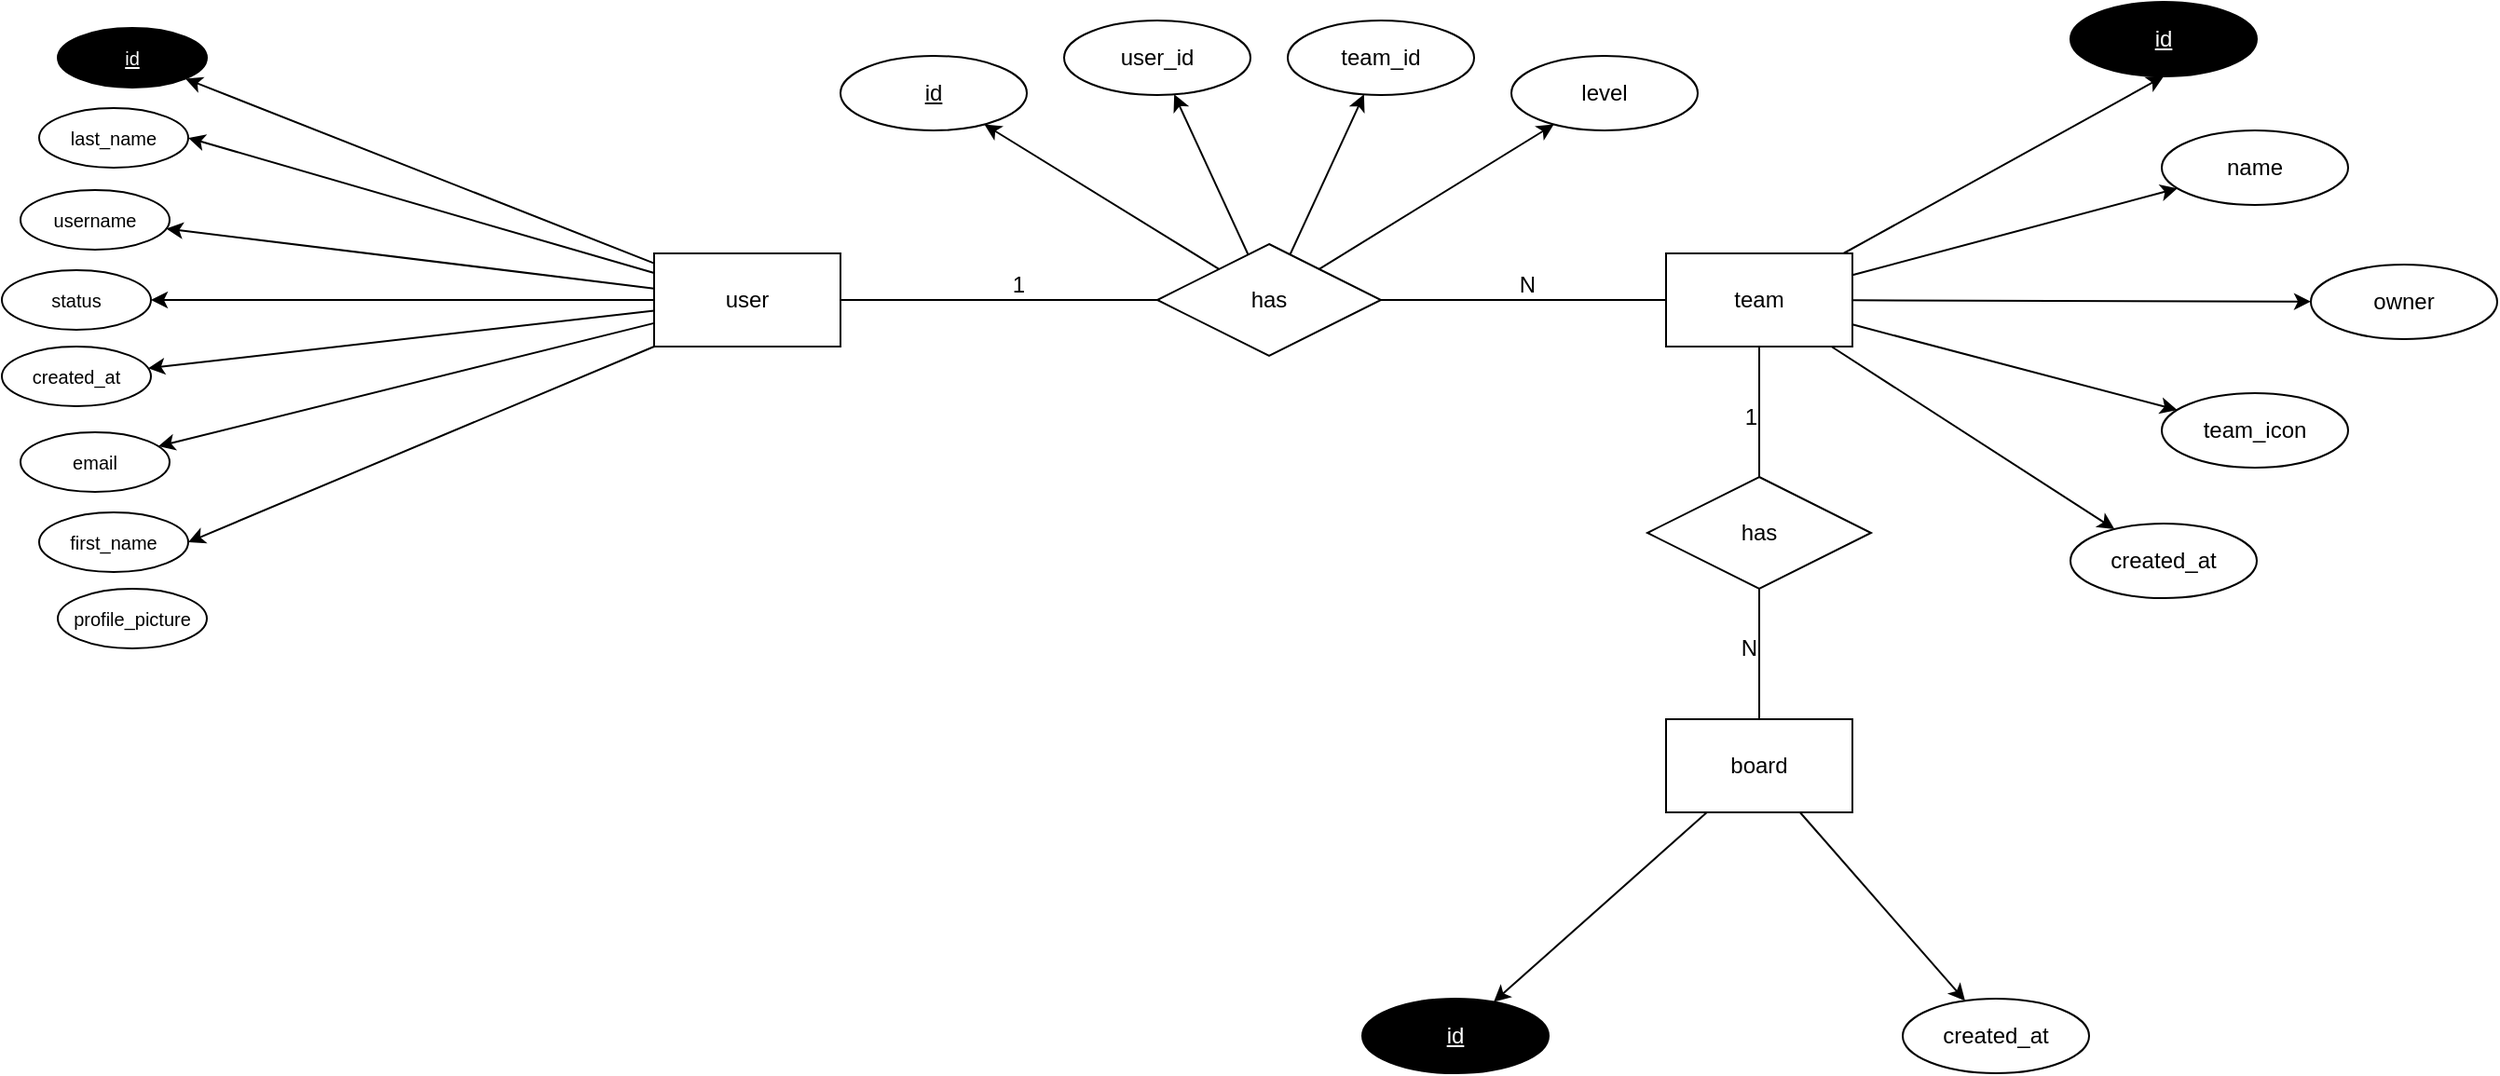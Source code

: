 <mxfile version="26.2.14">
  <diagram id="C5RBs43oDa-KdzZeNtuy" name="Page-1">
    <mxGraphModel dx="1026" dy="604" grid="1" gridSize="10" guides="1" tooltips="1" connect="1" arrows="1" fold="1" page="1" pageScale="1" pageWidth="827" pageHeight="1169" math="0" shadow="0">
      <root>
        <mxCell id="WIyWlLk6GJQsqaUBKTNV-0" />
        <mxCell id="WIyWlLk6GJQsqaUBKTNV-1" parent="WIyWlLk6GJQsqaUBKTNV-0" />
        <mxCell id="QfECR-KnakWeRakG1wzW-8" style="rounded=0;orthogonalLoop=1;jettySize=auto;html=1;elbow=vertical;" edge="1" parent="WIyWlLk6GJQsqaUBKTNV-1" source="QfECR-KnakWeRakG1wzW-1" target="QfECR-KnakWeRakG1wzW-4">
          <mxGeometry relative="1" as="geometry" />
        </mxCell>
        <mxCell id="QfECR-KnakWeRakG1wzW-9" style="rounded=0;orthogonalLoop=1;jettySize=auto;html=1;elbow=vertical;" edge="1" parent="WIyWlLk6GJQsqaUBKTNV-1" source="QfECR-KnakWeRakG1wzW-1" target="QfECR-KnakWeRakG1wzW-3">
          <mxGeometry relative="1" as="geometry" />
        </mxCell>
        <mxCell id="QfECR-KnakWeRakG1wzW-12" style="rounded=0;orthogonalLoop=1;jettySize=auto;html=1;elbow=vertical;" edge="1" parent="WIyWlLk6GJQsqaUBKTNV-1" source="QfECR-KnakWeRakG1wzW-1" target="QfECR-KnakWeRakG1wzW-11">
          <mxGeometry relative="1" as="geometry" />
        </mxCell>
        <mxCell id="QfECR-KnakWeRakG1wzW-15" style="rounded=0;orthogonalLoop=1;jettySize=auto;html=1;entryX=1;entryY=0.5;entryDx=0;entryDy=0;elbow=vertical;exitX=0;exitY=1;exitDx=0;exitDy=0;" edge="1" parent="WIyWlLk6GJQsqaUBKTNV-1" source="QfECR-KnakWeRakG1wzW-1" target="QfECR-KnakWeRakG1wzW-14">
          <mxGeometry relative="1" as="geometry">
            <mxPoint x="420" y="290" as="sourcePoint" />
            <mxPoint x="120" y="260" as="targetPoint" />
          </mxGeometry>
        </mxCell>
        <mxCell id="QfECR-KnakWeRakG1wzW-18" style="rounded=0;orthogonalLoop=1;jettySize=auto;html=1;elbow=vertical;" edge="1" parent="WIyWlLk6GJQsqaUBKTNV-1" source="QfECR-KnakWeRakG1wzW-1" target="QfECR-KnakWeRakG1wzW-17">
          <mxGeometry relative="1" as="geometry" />
        </mxCell>
        <mxCell id="QfECR-KnakWeRakG1wzW-20" style="rounded=0;orthogonalLoop=1;jettySize=auto;html=1;entryX=1;entryY=0.5;entryDx=0;entryDy=0;elbow=vertical;" edge="1" parent="WIyWlLk6GJQsqaUBKTNV-1" source="QfECR-KnakWeRakG1wzW-1" target="QfECR-KnakWeRakG1wzW-19">
          <mxGeometry relative="1" as="geometry" />
        </mxCell>
        <mxCell id="QfECR-KnakWeRakG1wzW-22" style="rounded=0;orthogonalLoop=1;jettySize=auto;html=1;elbow=vertical;" edge="1" parent="WIyWlLk6GJQsqaUBKTNV-1" source="QfECR-KnakWeRakG1wzW-1" target="QfECR-KnakWeRakG1wzW-21">
          <mxGeometry relative="1" as="geometry" />
        </mxCell>
        <mxCell id="QfECR-KnakWeRakG1wzW-1" value="user" style="html=1;dashed=0;whiteSpace=wrap;" vertex="1" parent="WIyWlLk6GJQsqaUBKTNV-1">
          <mxGeometry x="390" y="250" width="100" height="50" as="geometry" />
        </mxCell>
        <mxCell id="QfECR-KnakWeRakG1wzW-3" value="email" style="ellipse;whiteSpace=wrap;html=1;align=center;aspect=fixed;fontSize=10;" vertex="1" parent="WIyWlLk6GJQsqaUBKTNV-1">
          <mxGeometry x="50" y="346" width="80" height="32" as="geometry" />
        </mxCell>
        <mxCell id="QfECR-KnakWeRakG1wzW-4" value="id" style="ellipse;whiteSpace=wrap;html=1;align=center;fontStyle=4;aspect=fixed;fontSize=10;fillColor=#000000;fontColor=#FFFFFF;" vertex="1" parent="WIyWlLk6GJQsqaUBKTNV-1">
          <mxGeometry x="70" y="129" width="80" height="32" as="geometry" />
        </mxCell>
        <mxCell id="QfECR-KnakWeRakG1wzW-11" value="username" style="ellipse;whiteSpace=wrap;html=1;align=center;aspect=fixed;fontSize=10;" vertex="1" parent="WIyWlLk6GJQsqaUBKTNV-1">
          <mxGeometry x="50" y="216" width="80" height="32" as="geometry" />
        </mxCell>
        <mxCell id="QfECR-KnakWeRakG1wzW-14" value="first_name" style="ellipse;whiteSpace=wrap;html=1;align=center;aspect=fixed;fontSize=10;" vertex="1" parent="WIyWlLk6GJQsqaUBKTNV-1">
          <mxGeometry x="60" y="389" width="80" height="32" as="geometry" />
        </mxCell>
        <mxCell id="QfECR-KnakWeRakG1wzW-17" value="created_at" style="ellipse;whiteSpace=wrap;html=1;align=center;aspect=fixed;fontSize=10;" vertex="1" parent="WIyWlLk6GJQsqaUBKTNV-1">
          <mxGeometry x="40" y="300" width="80" height="32" as="geometry" />
        </mxCell>
        <mxCell id="QfECR-KnakWeRakG1wzW-19" value="last_name" style="ellipse;whiteSpace=wrap;html=1;align=center;aspect=fixed;fontSize=10;" vertex="1" parent="WIyWlLk6GJQsqaUBKTNV-1">
          <mxGeometry x="60" y="172" width="80" height="32" as="geometry" />
        </mxCell>
        <mxCell id="QfECR-KnakWeRakG1wzW-21" value="status" style="ellipse;whiteSpace=wrap;html=1;align=center;aspect=fixed;fontSize=10;" vertex="1" parent="WIyWlLk6GJQsqaUBKTNV-1">
          <mxGeometry x="40" y="259" width="80" height="32" as="geometry" />
        </mxCell>
        <mxCell id="QfECR-KnakWeRakG1wzW-42" style="rounded=0;orthogonalLoop=1;jettySize=auto;html=1;entryX=0.5;entryY=1;entryDx=0;entryDy=0;" edge="1" parent="WIyWlLk6GJQsqaUBKTNV-1" source="QfECR-KnakWeRakG1wzW-24" target="QfECR-KnakWeRakG1wzW-41">
          <mxGeometry relative="1" as="geometry" />
        </mxCell>
        <mxCell id="QfECR-KnakWeRakG1wzW-46" style="rounded=0;orthogonalLoop=1;jettySize=auto;html=1;" edge="1" parent="WIyWlLk6GJQsqaUBKTNV-1" source="QfECR-KnakWeRakG1wzW-24" target="QfECR-KnakWeRakG1wzW-43">
          <mxGeometry relative="1" as="geometry" />
        </mxCell>
        <mxCell id="QfECR-KnakWeRakG1wzW-47" style="rounded=0;orthogonalLoop=1;jettySize=auto;html=1;" edge="1" parent="WIyWlLk6GJQsqaUBKTNV-1" source="QfECR-KnakWeRakG1wzW-24" target="QfECR-KnakWeRakG1wzW-44">
          <mxGeometry relative="1" as="geometry" />
        </mxCell>
        <mxCell id="QfECR-KnakWeRakG1wzW-49" style="rounded=0;orthogonalLoop=1;jettySize=auto;html=1;" edge="1" parent="WIyWlLk6GJQsqaUBKTNV-1" source="QfECR-KnakWeRakG1wzW-24" target="QfECR-KnakWeRakG1wzW-48">
          <mxGeometry relative="1" as="geometry" />
        </mxCell>
        <mxCell id="QfECR-KnakWeRakG1wzW-59" style="rounded=0;orthogonalLoop=1;jettySize=auto;html=1;" edge="1" parent="WIyWlLk6GJQsqaUBKTNV-1" source="QfECR-KnakWeRakG1wzW-24" target="QfECR-KnakWeRakG1wzW-58">
          <mxGeometry relative="1" as="geometry" />
        </mxCell>
        <mxCell id="QfECR-KnakWeRakG1wzW-24" value="team" style="whiteSpace=wrap;html=1;dashed=0;" vertex="1" parent="WIyWlLk6GJQsqaUBKTNV-1">
          <mxGeometry x="933" y="250" width="100" height="50" as="geometry" />
        </mxCell>
        <mxCell id="QfECR-KnakWeRakG1wzW-38" style="rounded=0;orthogonalLoop=1;jettySize=auto;html=1;" edge="1" parent="WIyWlLk6GJQsqaUBKTNV-1" source="QfECR-KnakWeRakG1wzW-31" target="QfECR-KnakWeRakG1wzW-36">
          <mxGeometry relative="1" as="geometry" />
        </mxCell>
        <mxCell id="QfECR-KnakWeRakG1wzW-64" style="rounded=0;orthogonalLoop=1;jettySize=auto;html=1;" edge="1" parent="WIyWlLk6GJQsqaUBKTNV-1" source="QfECR-KnakWeRakG1wzW-31" target="QfECR-KnakWeRakG1wzW-62">
          <mxGeometry relative="1" as="geometry" />
        </mxCell>
        <mxCell id="QfECR-KnakWeRakG1wzW-65" style="rounded=0;orthogonalLoop=1;jettySize=auto;html=1;" edge="1" parent="WIyWlLk6GJQsqaUBKTNV-1" source="QfECR-KnakWeRakG1wzW-31" target="QfECR-KnakWeRakG1wzW-63">
          <mxGeometry relative="1" as="geometry" />
        </mxCell>
        <mxCell id="QfECR-KnakWeRakG1wzW-67" style="rounded=0;orthogonalLoop=1;jettySize=auto;html=1;" edge="1" parent="WIyWlLk6GJQsqaUBKTNV-1" source="QfECR-KnakWeRakG1wzW-31" target="QfECR-KnakWeRakG1wzW-66">
          <mxGeometry relative="1" as="geometry" />
        </mxCell>
        <mxCell id="QfECR-KnakWeRakG1wzW-31" value="has" style="shape=rhombus;perimeter=rhombusPerimeter;whiteSpace=wrap;html=1;align=center;" vertex="1" parent="WIyWlLk6GJQsqaUBKTNV-1">
          <mxGeometry x="660" y="245" width="120" height="60" as="geometry" />
        </mxCell>
        <mxCell id="QfECR-KnakWeRakG1wzW-32" value="" style="endArrow=none;html=1;rounded=0;entryX=0;entryY=0.5;entryDx=0;entryDy=0;exitX=1;exitY=0.5;exitDx=0;exitDy=0;" edge="1" parent="WIyWlLk6GJQsqaUBKTNV-1" source="QfECR-KnakWeRakG1wzW-1" target="QfECR-KnakWeRakG1wzW-31">
          <mxGeometry relative="1" as="geometry">
            <mxPoint x="490" y="270" as="sourcePoint" />
            <mxPoint x="650" y="270" as="targetPoint" />
          </mxGeometry>
        </mxCell>
        <mxCell id="QfECR-KnakWeRakG1wzW-33" value="1" style="resizable=0;html=1;whiteSpace=wrap;align=right;verticalAlign=bottom;" connectable="0" vertex="1" parent="QfECR-KnakWeRakG1wzW-32">
          <mxGeometry x="1" relative="1" as="geometry">
            <mxPoint x="-70" as="offset" />
          </mxGeometry>
        </mxCell>
        <mxCell id="QfECR-KnakWeRakG1wzW-34" value="" style="endArrow=none;html=1;rounded=0;exitX=1;exitY=0.5;exitDx=0;exitDy=0;entryX=0;entryY=0.5;entryDx=0;entryDy=0;align=center;" edge="1" parent="WIyWlLk6GJQsqaUBKTNV-1" source="QfECR-KnakWeRakG1wzW-31" target="QfECR-KnakWeRakG1wzW-24">
          <mxGeometry relative="1" as="geometry">
            <mxPoint x="770" y="270" as="sourcePoint" />
            <mxPoint x="930" y="270" as="targetPoint" />
          </mxGeometry>
        </mxCell>
        <mxCell id="QfECR-KnakWeRakG1wzW-35" value="N" style="resizable=0;html=1;whiteSpace=wrap;align=right;verticalAlign=bottom;" connectable="0" vertex="1" parent="QfECR-KnakWeRakG1wzW-34">
          <mxGeometry x="1" relative="1" as="geometry">
            <mxPoint x="-69" as="offset" />
          </mxGeometry>
        </mxCell>
        <mxCell id="QfECR-KnakWeRakG1wzW-36" value="user_id" style="ellipse;whiteSpace=wrap;html=1;align=center;" vertex="1" parent="WIyWlLk6GJQsqaUBKTNV-1">
          <mxGeometry x="610" y="125" width="100" height="40" as="geometry" />
        </mxCell>
        <mxCell id="QfECR-KnakWeRakG1wzW-41" value="id" style="ellipse;whiteSpace=wrap;html=1;align=center;fontStyle=4;fillColor=#000000;fontColor=#FFFFFF;" vertex="1" parent="WIyWlLk6GJQsqaUBKTNV-1">
          <mxGeometry x="1150" y="115" width="100" height="40" as="geometry" />
        </mxCell>
        <mxCell id="QfECR-KnakWeRakG1wzW-43" value="name" style="ellipse;whiteSpace=wrap;html=1;align=center;" vertex="1" parent="WIyWlLk6GJQsqaUBKTNV-1">
          <mxGeometry x="1199" y="184" width="100" height="40" as="geometry" />
        </mxCell>
        <mxCell id="QfECR-KnakWeRakG1wzW-44" value="owner" style="ellipse;whiteSpace=wrap;html=1;align=center;" vertex="1" parent="WIyWlLk6GJQsqaUBKTNV-1">
          <mxGeometry x="1279" y="256" width="100" height="40" as="geometry" />
        </mxCell>
        <mxCell id="QfECR-KnakWeRakG1wzW-45" value="profile_picture" style="ellipse;whiteSpace=wrap;html=1;align=center;aspect=fixed;fontSize=10;" vertex="1" parent="WIyWlLk6GJQsqaUBKTNV-1">
          <mxGeometry x="70" y="430" width="80" height="32" as="geometry" />
        </mxCell>
        <mxCell id="QfECR-KnakWeRakG1wzW-48" value="team_icon" style="ellipse;whiteSpace=wrap;html=1;align=center;" vertex="1" parent="WIyWlLk6GJQsqaUBKTNV-1">
          <mxGeometry x="1199" y="325" width="100" height="40" as="geometry" />
        </mxCell>
        <mxCell id="QfECR-KnakWeRakG1wzW-61" style="rounded=0;orthogonalLoop=1;jettySize=auto;html=1;" edge="1" parent="WIyWlLk6GJQsqaUBKTNV-1" source="QfECR-KnakWeRakG1wzW-50" target="QfECR-KnakWeRakG1wzW-60">
          <mxGeometry relative="1" as="geometry" />
        </mxCell>
        <mxCell id="QfECR-KnakWeRakG1wzW-70" style="rounded=0;orthogonalLoop=1;jettySize=auto;html=1;" edge="1" parent="WIyWlLk6GJQsqaUBKTNV-1" source="QfECR-KnakWeRakG1wzW-50" target="QfECR-KnakWeRakG1wzW-69">
          <mxGeometry relative="1" as="geometry" />
        </mxCell>
        <mxCell id="QfECR-KnakWeRakG1wzW-50" value="board" style="whiteSpace=wrap;html=1;dashed=0;" vertex="1" parent="WIyWlLk6GJQsqaUBKTNV-1">
          <mxGeometry x="933" y="500" width="100" height="50" as="geometry" />
        </mxCell>
        <mxCell id="QfECR-KnakWeRakG1wzW-52" value="has" style="shape=rhombus;perimeter=rhombusPerimeter;whiteSpace=wrap;html=1;align=center;" vertex="1" parent="WIyWlLk6GJQsqaUBKTNV-1">
          <mxGeometry x="923" y="370" width="120" height="60" as="geometry" />
        </mxCell>
        <mxCell id="QfECR-KnakWeRakG1wzW-54" value="" style="endArrow=none;html=1;rounded=0;exitX=0.5;exitY=1;exitDx=0;exitDy=0;" edge="1" parent="WIyWlLk6GJQsqaUBKTNV-1" source="QfECR-KnakWeRakG1wzW-24" target="QfECR-KnakWeRakG1wzW-52">
          <mxGeometry relative="1" as="geometry">
            <mxPoint x="993" y="300" as="sourcePoint" />
            <mxPoint x="1153" y="300" as="targetPoint" />
          </mxGeometry>
        </mxCell>
        <mxCell id="QfECR-KnakWeRakG1wzW-55" value="1" style="resizable=0;html=1;whiteSpace=wrap;align=right;verticalAlign=bottom;" connectable="0" vertex="1" parent="QfECR-KnakWeRakG1wzW-54">
          <mxGeometry x="1" relative="1" as="geometry">
            <mxPoint y="-24" as="offset" />
          </mxGeometry>
        </mxCell>
        <mxCell id="QfECR-KnakWeRakG1wzW-56" value="" style="endArrow=none;html=1;rounded=0;exitX=0.5;exitY=1;exitDx=0;exitDy=0;entryX=0.5;entryY=0;entryDx=0;entryDy=0;" edge="1" parent="WIyWlLk6GJQsqaUBKTNV-1" source="QfECR-KnakWeRakG1wzW-52" target="QfECR-KnakWeRakG1wzW-50">
          <mxGeometry relative="1" as="geometry">
            <mxPoint x="943" y="430" as="sourcePoint" />
            <mxPoint x="1103" y="430" as="targetPoint" />
          </mxGeometry>
        </mxCell>
        <mxCell id="QfECR-KnakWeRakG1wzW-57" value="N" style="resizable=0;html=1;whiteSpace=wrap;align=right;verticalAlign=bottom;" connectable="0" vertex="1" parent="QfECR-KnakWeRakG1wzW-56">
          <mxGeometry x="1" relative="1" as="geometry">
            <mxPoint y="-30" as="offset" />
          </mxGeometry>
        </mxCell>
        <mxCell id="QfECR-KnakWeRakG1wzW-58" value="created_at" style="ellipse;whiteSpace=wrap;html=1;align=center;" vertex="1" parent="WIyWlLk6GJQsqaUBKTNV-1">
          <mxGeometry x="1150" y="395" width="100" height="40" as="geometry" />
        </mxCell>
        <mxCell id="QfECR-KnakWeRakG1wzW-60" value="&lt;u&gt;id&lt;/u&gt;" style="ellipse;whiteSpace=wrap;html=1;align=center;fillColor=#000000;fontColor=#FFFFFF;" vertex="1" parent="WIyWlLk6GJQsqaUBKTNV-1">
          <mxGeometry x="770" y="650" width="100" height="40" as="geometry" />
        </mxCell>
        <mxCell id="QfECR-KnakWeRakG1wzW-62" value="&lt;u&gt;id&lt;/u&gt;" style="ellipse;whiteSpace=wrap;html=1;align=center;" vertex="1" parent="WIyWlLk6GJQsqaUBKTNV-1">
          <mxGeometry x="490" y="144" width="100" height="40" as="geometry" />
        </mxCell>
        <mxCell id="QfECR-KnakWeRakG1wzW-63" value="team_id" style="ellipse;whiteSpace=wrap;html=1;align=center;" vertex="1" parent="WIyWlLk6GJQsqaUBKTNV-1">
          <mxGeometry x="730" y="125" width="100" height="40" as="geometry" />
        </mxCell>
        <mxCell id="QfECR-KnakWeRakG1wzW-66" value="level" style="ellipse;whiteSpace=wrap;html=1;align=center;" vertex="1" parent="WIyWlLk6GJQsqaUBKTNV-1">
          <mxGeometry x="850" y="144" width="100" height="40" as="geometry" />
        </mxCell>
        <mxCell id="QfECR-KnakWeRakG1wzW-69" value="created_at" style="ellipse;whiteSpace=wrap;html=1;align=center;" vertex="1" parent="WIyWlLk6GJQsqaUBKTNV-1">
          <mxGeometry x="1060" y="650" width="100" height="40" as="geometry" />
        </mxCell>
      </root>
    </mxGraphModel>
  </diagram>
</mxfile>
